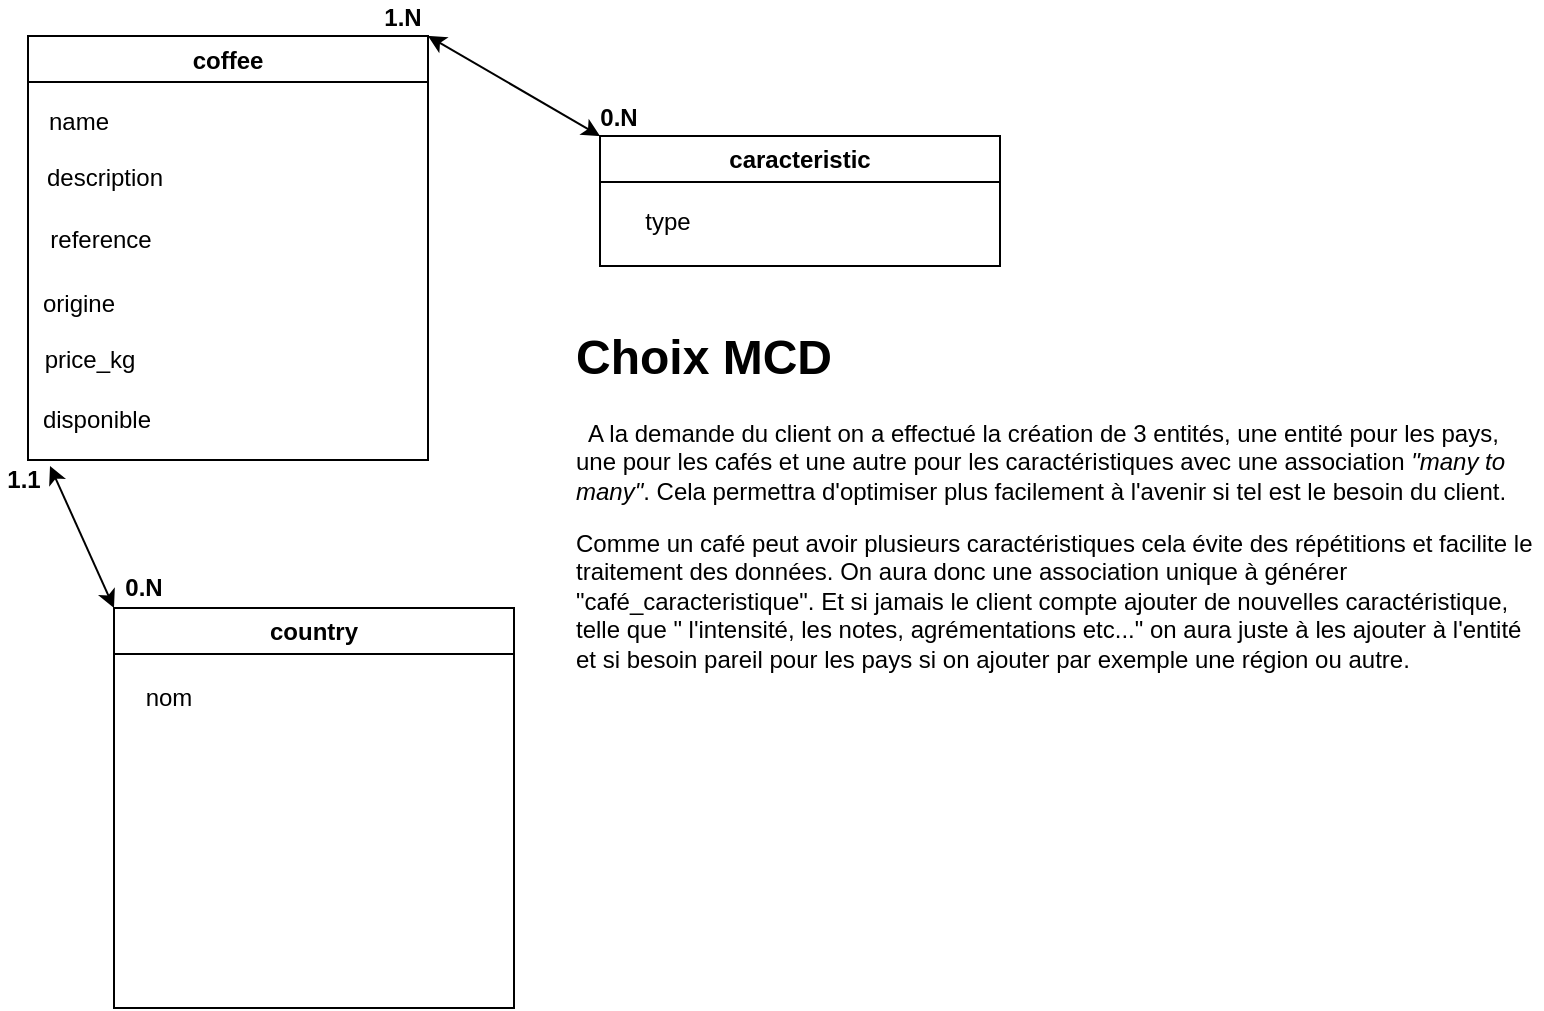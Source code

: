 <mxfile>
    <diagram id="CfEwLxOQWi3Qi-9HVH3V" name="Page-1">
        <mxGraphModel dx="1116" dy="641" grid="0" gridSize="10" guides="1" tooltips="1" connect="1" arrows="1" fold="1" page="1" pageScale="1" pageWidth="827" pageHeight="1169" math="0" shadow="0">
            <root>
                <mxCell id="0"/>
                <mxCell id="1" parent="0"/>
                <mxCell id="30" value="coffee" style="swimlane;startSize=23;" parent="1" vertex="1">
                    <mxGeometry x="35" y="90" width="200" height="212" as="geometry"/>
                </mxCell>
                <mxCell id="31" value="name" style="text;html=1;align=center;verticalAlign=middle;resizable=0;points=[];autosize=1;strokeColor=none;fillColor=none;" parent="30" vertex="1">
                    <mxGeometry x="1" y="30" width="48" height="26" as="geometry"/>
                </mxCell>
                <mxCell id="60" value="description" style="text;html=1;align=center;verticalAlign=middle;resizable=0;points=[];autosize=1;strokeColor=none;fillColor=none;" parent="30" vertex="1">
                    <mxGeometry y="58" width="76" height="26" as="geometry"/>
                </mxCell>
                <mxCell id="59" value="reference" style="text;html=1;align=center;verticalAlign=middle;resizable=0;points=[];autosize=1;strokeColor=none;fillColor=none;" parent="30" vertex="1">
                    <mxGeometry x="1" y="89" width="69" height="26" as="geometry"/>
                </mxCell>
                <mxCell id="61" value="origine" style="text;html=1;align=center;verticalAlign=middle;whiteSpace=wrap;rounded=0;" parent="30" vertex="1">
                    <mxGeometry y="119" width="51" height="30" as="geometry"/>
                </mxCell>
                <mxCell id="62" value="price_kg" style="text;html=1;align=center;verticalAlign=middle;whiteSpace=wrap;rounded=0;" parent="30" vertex="1">
                    <mxGeometry x="1" y="147" width="60" height="30" as="geometry"/>
                </mxCell>
                <mxCell id="63" value="disponible" style="text;html=1;align=center;verticalAlign=middle;whiteSpace=wrap;rounded=0;" parent="30" vertex="1">
                    <mxGeometry y="177" width="69" height="30" as="geometry"/>
                </mxCell>
                <mxCell id="64" value="caracteristic" style="swimlane;whiteSpace=wrap;html=1;" parent="1" vertex="1">
                    <mxGeometry x="321" y="140" width="200" height="65" as="geometry"/>
                </mxCell>
                <mxCell id="65" value="type" style="text;html=1;align=center;verticalAlign=middle;whiteSpace=wrap;rounded=0;" parent="64" vertex="1">
                    <mxGeometry x="4" y="28" width="60" height="30" as="geometry"/>
                </mxCell>
                <mxCell id="69" value="" style="endArrow=classic;startArrow=classic;html=1;exitX=1;exitY=0;exitDx=0;exitDy=0;entryX=0;entryY=0;entryDx=0;entryDy=0;" parent="1" source="30" target="64" edge="1">
                    <mxGeometry width="50" height="50" relative="1" as="geometry">
                        <mxPoint x="332" y="262" as="sourcePoint"/>
                        <mxPoint x="382" y="212" as="targetPoint"/>
                    </mxGeometry>
                </mxCell>
                <mxCell id="70" value="&lt;b&gt;0.N&lt;/b&gt;" style="text;html=1;align=center;verticalAlign=middle;whiteSpace=wrap;rounded=0;" parent="1" vertex="1">
                    <mxGeometry x="318" y="122" width="25" height="18" as="geometry"/>
                </mxCell>
                <mxCell id="71" value="&lt;b&gt;1.N&lt;/b&gt;" style="text;html=1;align=center;verticalAlign=middle;whiteSpace=wrap;rounded=0;" parent="1" vertex="1">
                    <mxGeometry x="210" y="72" width="25" height="18" as="geometry"/>
                </mxCell>
                <mxCell id="72" value="&lt;h1 style=&quot;margin-top: 0px;&quot;&gt;Choix MCD&lt;/h1&gt;&lt;p&gt;&amp;nbsp; A la demande du client on a effectué la création de 3 entités, une entité pour les pays, une pour les cafés et une autre pour les caractéristiques avec une association &lt;i&gt;&quot;many to many&quot;&lt;/i&gt;. Cela permettra d&#39;optimiser plus facilement à l&#39;avenir si tel est le besoin du client.&amp;nbsp;&lt;/p&gt;&lt;p&gt;Comme un café peut avoir plusieurs caractéristiques cela évite des répétitions et facilite le traitement des données. On aura donc une association unique à générer &quot;café_caracteristique&quot;. Et si jamais le client compte ajouter de nouvelles caractéristique, telle que &quot; l&#39;intensité, les notes, agrémentations etc...&quot; on aura juste à les ajouter à l&#39;entité et si besoin pareil pour les pays si on ajouter par exemple une région ou autre.&lt;/p&gt;" style="text;html=1;whiteSpace=wrap;overflow=hidden;rounded=0;" parent="1" vertex="1">
                    <mxGeometry x="307" y="230" width="485" height="180" as="geometry"/>
                </mxCell>
                <mxCell id="73" value="country" style="swimlane;whiteSpace=wrap;html=1;" parent="1" vertex="1">
                    <mxGeometry x="78" y="376" width="200" height="200" as="geometry"/>
                </mxCell>
                <mxCell id="74" value="nom" style="text;html=1;align=center;verticalAlign=middle;resizable=0;points=[];autosize=1;strokeColor=none;fillColor=none;" parent="73" vertex="1">
                    <mxGeometry x="6" y="32" width="41" height="26" as="geometry"/>
                </mxCell>
                <mxCell id="76" value="" style="endArrow=classic;startArrow=classic;html=1;" parent="1" edge="1">
                    <mxGeometry width="50" height="50" relative="1" as="geometry">
                        <mxPoint x="78" y="376" as="sourcePoint"/>
                        <mxPoint x="46" y="305" as="targetPoint"/>
                    </mxGeometry>
                </mxCell>
                <mxCell id="79" value="0.N" style="text;html=1;align=center;verticalAlign=middle;whiteSpace=wrap;rounded=0;fontStyle=1" parent="1" vertex="1">
                    <mxGeometry x="77" y="355" width="32" height="21" as="geometry"/>
                </mxCell>
                <mxCell id="80" value="1.1" style="text;html=1;align=center;verticalAlign=middle;whiteSpace=wrap;rounded=0;fontStyle=1" parent="1" vertex="1">
                    <mxGeometry x="21" y="302" width="24" height="19" as="geometry"/>
                </mxCell>
            </root>
        </mxGraphModel>
    </diagram>
</mxfile>